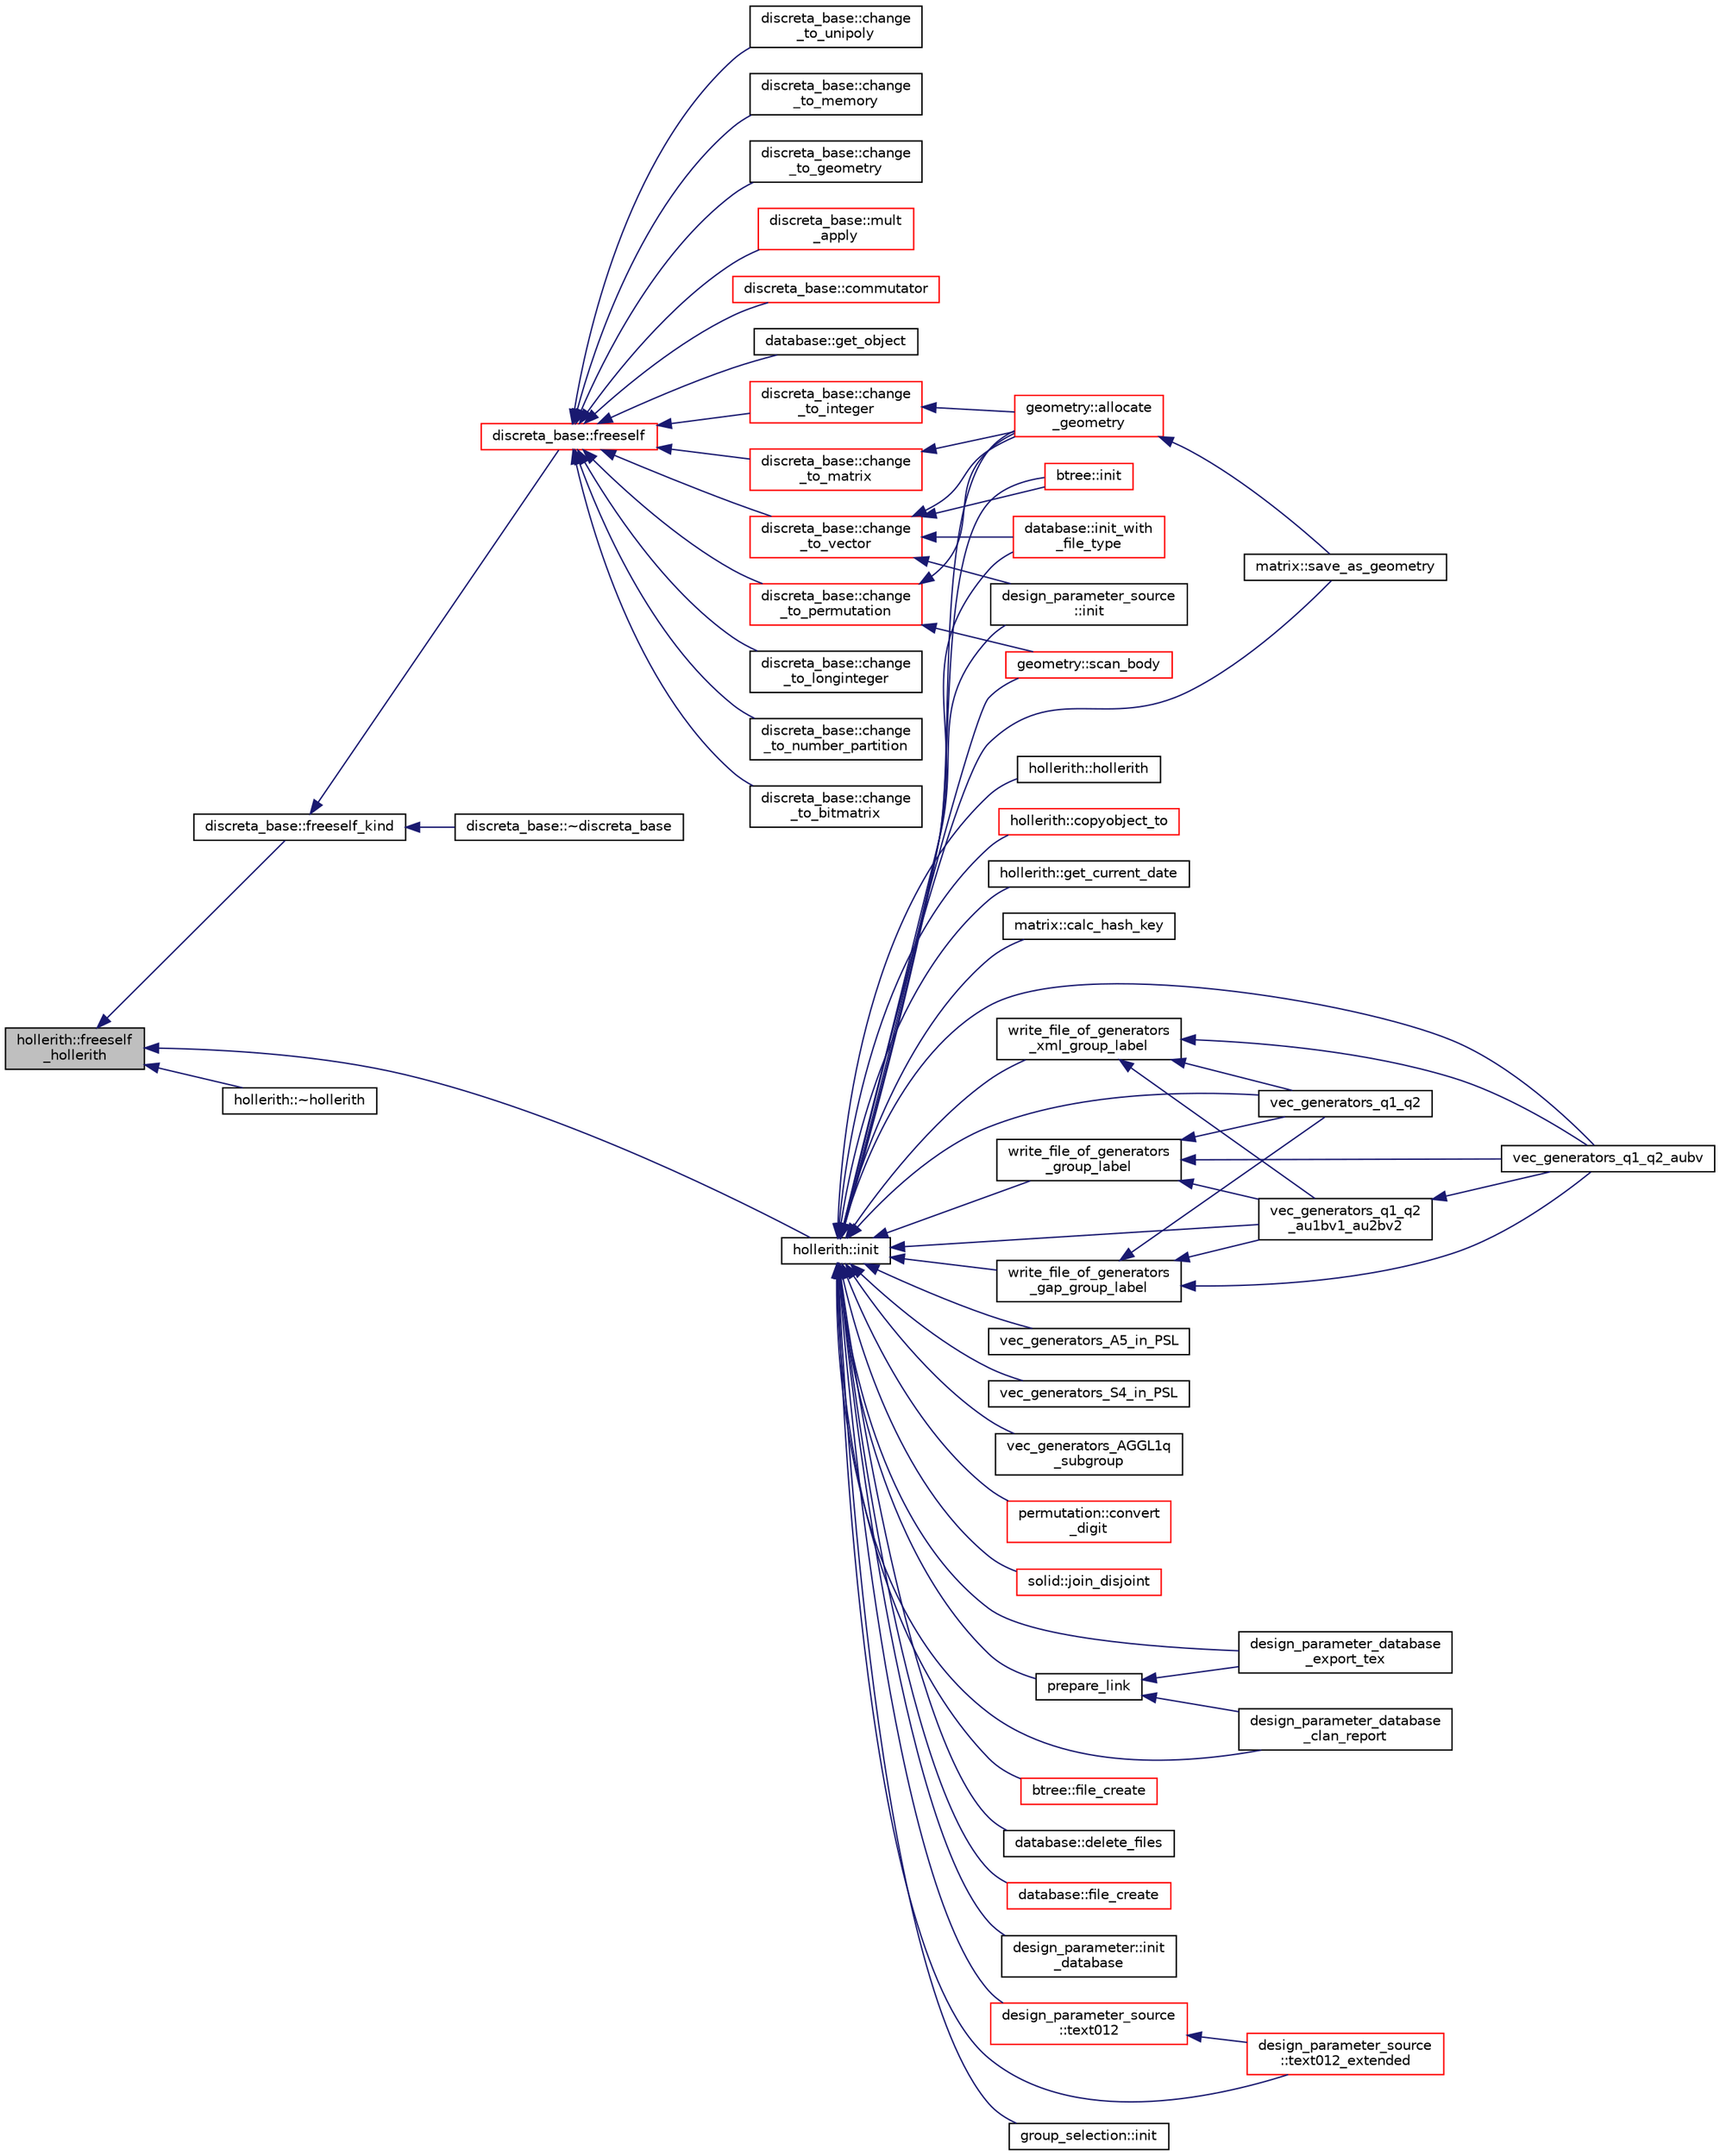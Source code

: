 digraph "hollerith::freeself_hollerith"
{
  edge [fontname="Helvetica",fontsize="10",labelfontname="Helvetica",labelfontsize="10"];
  node [fontname="Helvetica",fontsize="10",shape=record];
  rankdir="LR";
  Node144 [label="hollerith::freeself\l_hollerith",height=0.2,width=0.4,color="black", fillcolor="grey75", style="filled", fontcolor="black"];
  Node144 -> Node145 [dir="back",color="midnightblue",fontsize="10",style="solid",fontname="Helvetica"];
  Node145 [label="discreta_base::freeself_kind",height=0.2,width=0.4,color="black", fillcolor="white", style="filled",URL="$d7/d71/classdiscreta__base.html#a63a23ada2165b3838fab719ed458cec8"];
  Node145 -> Node146 [dir="back",color="midnightblue",fontsize="10",style="solid",fontname="Helvetica"];
  Node146 [label="discreta_base::~discreta_base",height=0.2,width=0.4,color="black", fillcolor="white", style="filled",URL="$d7/d71/classdiscreta__base.html#a14df6915d3622e941d8bd541a6818d0e"];
  Node145 -> Node147 [dir="back",color="midnightblue",fontsize="10",style="solid",fontname="Helvetica"];
  Node147 [label="discreta_base::freeself",height=0.2,width=0.4,color="red", fillcolor="white", style="filled",URL="$d7/d71/classdiscreta__base.html#a9a3c9501a562293b5667c11b9174d6e5"];
  Node147 -> Node148 [dir="back",color="midnightblue",fontsize="10",style="solid",fontname="Helvetica"];
  Node148 [label="discreta_base::mult\l_apply",height=0.2,width=0.4,color="red", fillcolor="white", style="filled",URL="$d7/d71/classdiscreta__base.html#a301b8d0527d3a60ba410bba87446f490"];
  Node147 -> Node151 [dir="back",color="midnightblue",fontsize="10",style="solid",fontname="Helvetica"];
  Node151 [label="discreta_base::commutator",height=0.2,width=0.4,color="red", fillcolor="white", style="filled",URL="$d7/d71/classdiscreta__base.html#a1d0bb4144e3eb15aaf877a0cea656c00"];
  Node147 -> Node153 [dir="back",color="midnightblue",fontsize="10",style="solid",fontname="Helvetica"];
  Node153 [label="database::get_object",height=0.2,width=0.4,color="black", fillcolor="white", style="filled",URL="$db/d72/classdatabase.html#af183761e73fedbd560d9545a36060efc"];
  Node147 -> Node154 [dir="back",color="midnightblue",fontsize="10",style="solid",fontname="Helvetica"];
  Node154 [label="discreta_base::change\l_to_integer",height=0.2,width=0.4,color="red", fillcolor="white", style="filled",URL="$d7/d71/classdiscreta__base.html#a58a5a5bd8f8e6f2dd7b4483b66dc7bb9"];
  Node154 -> Node304 [dir="back",color="midnightblue",fontsize="10",style="solid",fontname="Helvetica"];
  Node304 [label="geometry::allocate\l_geometry",height=0.2,width=0.4,color="red", fillcolor="white", style="filled",URL="$da/d44/classgeometry.html#a243e84ff38207957ad5976020c19a033"];
  Node304 -> Node305 [dir="back",color="midnightblue",fontsize="10",style="solid",fontname="Helvetica"];
  Node305 [label="matrix::save_as_geometry",height=0.2,width=0.4,color="black", fillcolor="white", style="filled",URL="$d1/d8d/classmatrix.html#ae2ce1d7bc40998e94c67cc2336f47665"];
  Node147 -> Node418 [dir="back",color="midnightblue",fontsize="10",style="solid",fontname="Helvetica"];
  Node418 [label="discreta_base::change\l_to_longinteger",height=0.2,width=0.4,color="black", fillcolor="white", style="filled",URL="$d7/d71/classdiscreta__base.html#aa65b4b95b89b1df5ff8e0ef944e598a9"];
  Node147 -> Node419 [dir="back",color="midnightblue",fontsize="10",style="solid",fontname="Helvetica"];
  Node419 [label="discreta_base::change\l_to_vector",height=0.2,width=0.4,color="red", fillcolor="white", style="filled",URL="$d7/d71/classdiscreta__base.html#a66186d19c55ad54af11e2a040a763c38"];
  Node419 -> Node377 [dir="back",color="midnightblue",fontsize="10",style="solid",fontname="Helvetica"];
  Node377 [label="btree::init",height=0.2,width=0.4,color="red", fillcolor="white", style="filled",URL="$dd/db0/classbtree.html#a3c88706e9886f1f9bc142b511aeab642"];
  Node419 -> Node420 [dir="back",color="midnightblue",fontsize="10",style="solid",fontname="Helvetica"];
  Node420 [label="database::init_with\l_file_type",height=0.2,width=0.4,color="red", fillcolor="white", style="filled",URL="$db/d72/classdatabase.html#a3b7a27f69a64812a6bfd765158d62476"];
  Node419 -> Node378 [dir="back",color="midnightblue",fontsize="10",style="solid",fontname="Helvetica"];
  Node378 [label="design_parameter_source\l::init",height=0.2,width=0.4,color="black", fillcolor="white", style="filled",URL="$df/d4b/classdesign__parameter__source.html#afccf1773adfffec18fd96efaec208b93"];
  Node419 -> Node304 [dir="back",color="midnightblue",fontsize="10",style="solid",fontname="Helvetica"];
  Node147 -> Node422 [dir="back",color="midnightblue",fontsize="10",style="solid",fontname="Helvetica"];
  Node422 [label="discreta_base::change\l_to_permutation",height=0.2,width=0.4,color="red", fillcolor="white", style="filled",URL="$d7/d71/classdiscreta__base.html#a38e11ff129ddc29d67b54520e9a0a538"];
  Node422 -> Node304 [dir="back",color="midnightblue",fontsize="10",style="solid",fontname="Helvetica"];
  Node422 -> Node195 [dir="back",color="midnightblue",fontsize="10",style="solid",fontname="Helvetica"];
  Node195 [label="geometry::scan_body",height=0.2,width=0.4,color="red", fillcolor="white", style="filled",URL="$da/d44/classgeometry.html#a71bc2e3a3f4ca02e8518ab5518a4e0df"];
  Node147 -> Node425 [dir="back",color="midnightblue",fontsize="10",style="solid",fontname="Helvetica"];
  Node425 [label="discreta_base::change\l_to_number_partition",height=0.2,width=0.4,color="black", fillcolor="white", style="filled",URL="$d7/d71/classdiscreta__base.html#a15be55441d3768c506bf9faabeef9b5b"];
  Node147 -> Node426 [dir="back",color="midnightblue",fontsize="10",style="solid",fontname="Helvetica"];
  Node426 [label="discreta_base::change\l_to_matrix",height=0.2,width=0.4,color="red", fillcolor="white", style="filled",URL="$d7/d71/classdiscreta__base.html#a51f1aaa0764c4161c0dbd981091ca5cb"];
  Node426 -> Node304 [dir="back",color="midnightblue",fontsize="10",style="solid",fontname="Helvetica"];
  Node147 -> Node428 [dir="back",color="midnightblue",fontsize="10",style="solid",fontname="Helvetica"];
  Node428 [label="discreta_base::change\l_to_bitmatrix",height=0.2,width=0.4,color="black", fillcolor="white", style="filled",URL="$d7/d71/classdiscreta__base.html#adcb7fdf185f23731b42c96488599919e"];
  Node147 -> Node429 [dir="back",color="midnightblue",fontsize="10",style="solid",fontname="Helvetica"];
  Node429 [label="discreta_base::change\l_to_unipoly",height=0.2,width=0.4,color="black", fillcolor="white", style="filled",URL="$d7/d71/classdiscreta__base.html#a436a1d89a0e7a13ba1ad0ff5813c03ed"];
  Node147 -> Node430 [dir="back",color="midnightblue",fontsize="10",style="solid",fontname="Helvetica"];
  Node430 [label="discreta_base::change\l_to_memory",height=0.2,width=0.4,color="black", fillcolor="white", style="filled",URL="$d7/d71/classdiscreta__base.html#a21a76b868e94f17a6579997f0a50a006"];
  Node147 -> Node431 [dir="back",color="midnightblue",fontsize="10",style="solid",fontname="Helvetica"];
  Node431 [label="discreta_base::change\l_to_geometry",height=0.2,width=0.4,color="black", fillcolor="white", style="filled",URL="$d7/d71/classdiscreta__base.html#a5a3efbeeb01c41259b91ed2d87bfcbb2"];
  Node144 -> Node513 [dir="back",color="midnightblue",fontsize="10",style="solid",fontname="Helvetica"];
  Node513 [label="hollerith::~hollerith",height=0.2,width=0.4,color="black", fillcolor="white", style="filled",URL="$d8/d99/classhollerith.html#ab7c32776df398e3a60acc954bb093431"];
  Node144 -> Node514 [dir="back",color="midnightblue",fontsize="10",style="solid",fontname="Helvetica"];
  Node514 [label="hollerith::init",height=0.2,width=0.4,color="black", fillcolor="white", style="filled",URL="$d8/d99/classhollerith.html#af51ae7b943056db367f3c205a5a1cc4b"];
  Node514 -> Node157 [dir="back",color="midnightblue",fontsize="10",style="solid",fontname="Helvetica"];
  Node157 [label="design_parameter_database\l_export_tex",height=0.2,width=0.4,color="black", fillcolor="white", style="filled",URL="$d9/d60/discreta_8h.html#a075808c1cf57d126d15a0d7794716de7"];
  Node514 -> Node515 [dir="back",color="midnightblue",fontsize="10",style="solid",fontname="Helvetica"];
  Node515 [label="prepare_link",height=0.2,width=0.4,color="black", fillcolor="white", style="filled",URL="$d9/d60/discreta_8h.html#a1442ba1f4ad290900b44b23f0830748e"];
  Node515 -> Node157 [dir="back",color="midnightblue",fontsize="10",style="solid",fontname="Helvetica"];
  Node515 -> Node161 [dir="back",color="midnightblue",fontsize="10",style="solid",fontname="Helvetica"];
  Node161 [label="design_parameter_database\l_clan_report",height=0.2,width=0.4,color="black", fillcolor="white", style="filled",URL="$d9/d60/discreta_8h.html#a744595779bda605193b61d01d79ad981"];
  Node514 -> Node161 [dir="back",color="midnightblue",fontsize="10",style="solid",fontname="Helvetica"];
  Node514 -> Node377 [dir="back",color="midnightblue",fontsize="10",style="solid",fontname="Helvetica"];
  Node514 -> Node516 [dir="back",color="midnightblue",fontsize="10",style="solid",fontname="Helvetica"];
  Node516 [label="btree::file_create",height=0.2,width=0.4,color="red", fillcolor="white", style="filled",URL="$dd/db0/classbtree.html#a47acf76a2eff403d0367817b10938251"];
  Node514 -> Node420 [dir="back",color="midnightblue",fontsize="10",style="solid",fontname="Helvetica"];
  Node514 -> Node519 [dir="back",color="midnightblue",fontsize="10",style="solid",fontname="Helvetica"];
  Node519 [label="database::delete_files",height=0.2,width=0.4,color="black", fillcolor="white", style="filled",URL="$db/d72/classdatabase.html#a3cdd5549da793e4b4f44e175eabe050e"];
  Node514 -> Node520 [dir="back",color="midnightblue",fontsize="10",style="solid",fontname="Helvetica"];
  Node520 [label="database::file_create",height=0.2,width=0.4,color="red", fillcolor="white", style="filled",URL="$db/d72/classdatabase.html#afffc9413d00af2e69d9852773a2eb344"];
  Node514 -> Node521 [dir="back",color="midnightblue",fontsize="10",style="solid",fontname="Helvetica"];
  Node521 [label="design_parameter::init\l_database",height=0.2,width=0.4,color="black", fillcolor="white", style="filled",URL="$da/d94/classdesign__parameter.html#abe95966fa2ed15d9bad7cac2476d4683"];
  Node514 -> Node378 [dir="back",color="midnightblue",fontsize="10",style="solid",fontname="Helvetica"];
  Node514 -> Node522 [dir="back",color="midnightblue",fontsize="10",style="solid",fontname="Helvetica"];
  Node522 [label="design_parameter_source\l::text012",height=0.2,width=0.4,color="red", fillcolor="white", style="filled",URL="$df/d4b/classdesign__parameter__source.html#afa2c39e6ed9f674b1c21c39f9a6a392a"];
  Node522 -> Node525 [dir="back",color="midnightblue",fontsize="10",style="solid",fontname="Helvetica"];
  Node525 [label="design_parameter_source\l::text012_extended",height=0.2,width=0.4,color="red", fillcolor="white", style="filled",URL="$df/d4b/classdesign__parameter__source.html#afa19c645725011722b75da5dee8b0945"];
  Node514 -> Node525 [dir="back",color="midnightblue",fontsize="10",style="solid",fontname="Helvetica"];
  Node514 -> Node304 [dir="back",color="midnightblue",fontsize="10",style="solid",fontname="Helvetica"];
  Node514 -> Node195 [dir="back",color="midnightblue",fontsize="10",style="solid",fontname="Helvetica"];
  Node514 -> Node457 [dir="back",color="midnightblue",fontsize="10",style="solid",fontname="Helvetica"];
  Node457 [label="group_selection::init",height=0.2,width=0.4,color="black", fillcolor="white", style="filled",URL="$d6/db0/classgroup__selection.html#ad12ab2226024716902e4a85c4772732b"];
  Node514 -> Node530 [dir="back",color="midnightblue",fontsize="10",style="solid",fontname="Helvetica"];
  Node530 [label="hollerith::hollerith",height=0.2,width=0.4,color="black", fillcolor="white", style="filled",URL="$d8/d99/classhollerith.html#a749438d664a740f9ad7da188494d3077"];
  Node514 -> Node531 [dir="back",color="midnightblue",fontsize="10",style="solid",fontname="Helvetica"];
  Node531 [label="hollerith::copyobject_to",height=0.2,width=0.4,color="red", fillcolor="white", style="filled",URL="$d8/d99/classhollerith.html#aca74f6b673481c6e2b3b553171215f9c"];
  Node514 -> Node533 [dir="back",color="midnightblue",fontsize="10",style="solid",fontname="Helvetica"];
  Node533 [label="hollerith::get_current_date",height=0.2,width=0.4,color="black", fillcolor="white", style="filled",URL="$d8/d99/classhollerith.html#a8564e42e7fff150a5d1182c82057743b"];
  Node514 -> Node534 [dir="back",color="midnightblue",fontsize="10",style="solid",fontname="Helvetica"];
  Node534 [label="matrix::calc_hash_key",height=0.2,width=0.4,color="black", fillcolor="white", style="filled",URL="$d1/d8d/classmatrix.html#a61ce2d156303d0a83652cc86c2ad51b7"];
  Node514 -> Node305 [dir="back",color="midnightblue",fontsize="10",style="solid",fontname="Helvetica"];
  Node514 -> Node535 [dir="back",color="midnightblue",fontsize="10",style="solid",fontname="Helvetica"];
  Node535 [label="write_file_of_generators\l_xml_group_label",height=0.2,width=0.4,color="black", fillcolor="white", style="filled",URL="$d0/dd3/perm__group__gens_8_c.html#a937affd15a6c49ebf8cd5118198fe5a4"];
  Node535 -> Node487 [dir="back",color="midnightblue",fontsize="10",style="solid",fontname="Helvetica"];
  Node487 [label="vec_generators_q1_q2",height=0.2,width=0.4,color="black", fillcolor="white", style="filled",URL="$d0/dd3/perm__group__gens_8_c.html#ac70761795da8630f4939bc3e00707d79"];
  Node535 -> Node489 [dir="back",color="midnightblue",fontsize="10",style="solid",fontname="Helvetica"];
  Node489 [label="vec_generators_q1_q2_aubv",height=0.2,width=0.4,color="black", fillcolor="white", style="filled",URL="$d0/dd3/perm__group__gens_8_c.html#a0b5ce8828dd8a35cbfec4450f0d76edc"];
  Node535 -> Node488 [dir="back",color="midnightblue",fontsize="10",style="solid",fontname="Helvetica"];
  Node488 [label="vec_generators_q1_q2\l_au1bv1_au2bv2",height=0.2,width=0.4,color="black", fillcolor="white", style="filled",URL="$d0/dd3/perm__group__gens_8_c.html#aee37285cfb5987a4fc1f5c7580865175"];
  Node488 -> Node489 [dir="back",color="midnightblue",fontsize="10",style="solid",fontname="Helvetica"];
  Node514 -> Node536 [dir="back",color="midnightblue",fontsize="10",style="solid",fontname="Helvetica"];
  Node536 [label="write_file_of_generators\l_group_label",height=0.2,width=0.4,color="black", fillcolor="white", style="filled",URL="$d0/dd3/perm__group__gens_8_c.html#ae43736cf13bd458db457ffee9f2dc141"];
  Node536 -> Node487 [dir="back",color="midnightblue",fontsize="10",style="solid",fontname="Helvetica"];
  Node536 -> Node489 [dir="back",color="midnightblue",fontsize="10",style="solid",fontname="Helvetica"];
  Node536 -> Node488 [dir="back",color="midnightblue",fontsize="10",style="solid",fontname="Helvetica"];
  Node514 -> Node537 [dir="back",color="midnightblue",fontsize="10",style="solid",fontname="Helvetica"];
  Node537 [label="write_file_of_generators\l_gap_group_label",height=0.2,width=0.4,color="black", fillcolor="white", style="filled",URL="$d0/dd3/perm__group__gens_8_c.html#ae58a2cfa50029df04a015a6c9e529ea9"];
  Node537 -> Node487 [dir="back",color="midnightblue",fontsize="10",style="solid",fontname="Helvetica"];
  Node537 -> Node489 [dir="back",color="midnightblue",fontsize="10",style="solid",fontname="Helvetica"];
  Node537 -> Node488 [dir="back",color="midnightblue",fontsize="10",style="solid",fontname="Helvetica"];
  Node514 -> Node460 [dir="back",color="midnightblue",fontsize="10",style="solid",fontname="Helvetica"];
  Node460 [label="vec_generators_A5_in_PSL",height=0.2,width=0.4,color="black", fillcolor="white", style="filled",URL="$d0/dd3/perm__group__gens_8_c.html#af41c889a65ee026d1939647e26904adb"];
  Node514 -> Node461 [dir="back",color="midnightblue",fontsize="10",style="solid",fontname="Helvetica"];
  Node461 [label="vec_generators_S4_in_PSL",height=0.2,width=0.4,color="black", fillcolor="white", style="filled",URL="$d0/dd3/perm__group__gens_8_c.html#ad85c37ec8824d1e7eabc836ff3dbad23"];
  Node514 -> Node487 [dir="back",color="midnightblue",fontsize="10",style="solid",fontname="Helvetica"];
  Node514 -> Node489 [dir="back",color="midnightblue",fontsize="10",style="solid",fontname="Helvetica"];
  Node514 -> Node488 [dir="back",color="midnightblue",fontsize="10",style="solid",fontname="Helvetica"];
  Node514 -> Node482 [dir="back",color="midnightblue",fontsize="10",style="solid",fontname="Helvetica"];
  Node482 [label="vec_generators_AGGL1q\l_subgroup",height=0.2,width=0.4,color="black", fillcolor="white", style="filled",URL="$d0/dd3/perm__group__gens_8_c.html#a93659c1c7a668dd6adf9f217c608e1f1"];
  Node514 -> Node538 [dir="back",color="midnightblue",fontsize="10",style="solid",fontname="Helvetica"];
  Node538 [label="permutation::convert\l_digit",height=0.2,width=0.4,color="red", fillcolor="white", style="filled",URL="$d0/d08/classpermutation.html#ae1ab11a87e70803c1cec31508a2c8c7f"];
  Node514 -> Node387 [dir="back",color="midnightblue",fontsize="10",style="solid",fontname="Helvetica"];
  Node387 [label="solid::join_disjoint",height=0.2,width=0.4,color="red", fillcolor="white", style="filled",URL="$d8/def/classsolid.html#ac3c7868e3b650b7112309c7ad15a394c"];
}
